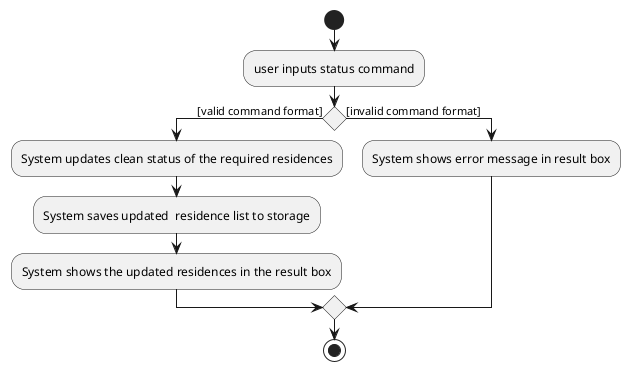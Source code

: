 @startuml
'https://plantuml.com/activity-diagram-beta

start
:user inputs status command;
if() then ([valid command format])
    :System updates clean status of the required residences;
    :System saves updated  residence list to storage;
    :System shows the updated residences in the result box;
else([invalid command format])
:System shows error message in result box;
endif
stop

@enduml
